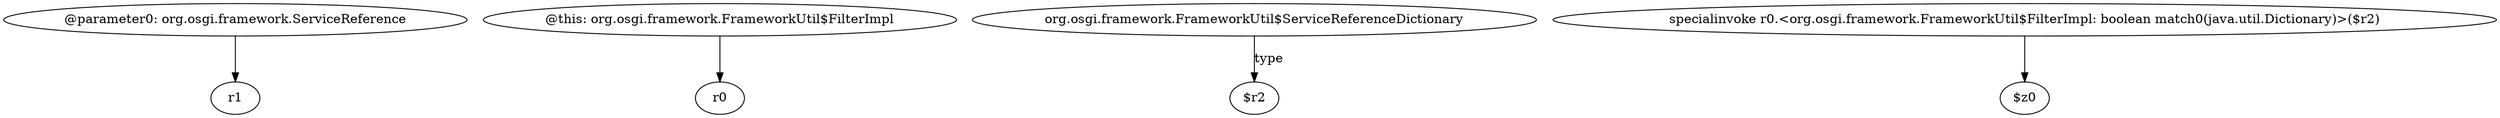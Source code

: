 digraph g {
0[label="@parameter0: org.osgi.framework.ServiceReference"]
1[label="r1"]
0->1[label=""]
2[label="@this: org.osgi.framework.FrameworkUtil$FilterImpl"]
3[label="r0"]
2->3[label=""]
4[label="org.osgi.framework.FrameworkUtil$ServiceReferenceDictionary"]
5[label="$r2"]
4->5[label="type"]
6[label="specialinvoke r0.<org.osgi.framework.FrameworkUtil$FilterImpl: boolean match0(java.util.Dictionary)>($r2)"]
7[label="$z0"]
6->7[label=""]
}